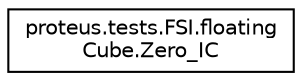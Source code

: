 digraph "Graphical Class Hierarchy"
{
 // LATEX_PDF_SIZE
  edge [fontname="Helvetica",fontsize="10",labelfontname="Helvetica",labelfontsize="10"];
  node [fontname="Helvetica",fontsize="10",shape=record];
  rankdir="LR";
  Node0 [label="proteus.tests.FSI.floating\lCube.Zero_IC",height=0.2,width=0.4,color="black", fillcolor="white", style="filled",URL="$d4/d52/classproteus_1_1tests_1_1FSI_1_1floatingCube_1_1Zero__IC.html",tooltip=" "];
}

